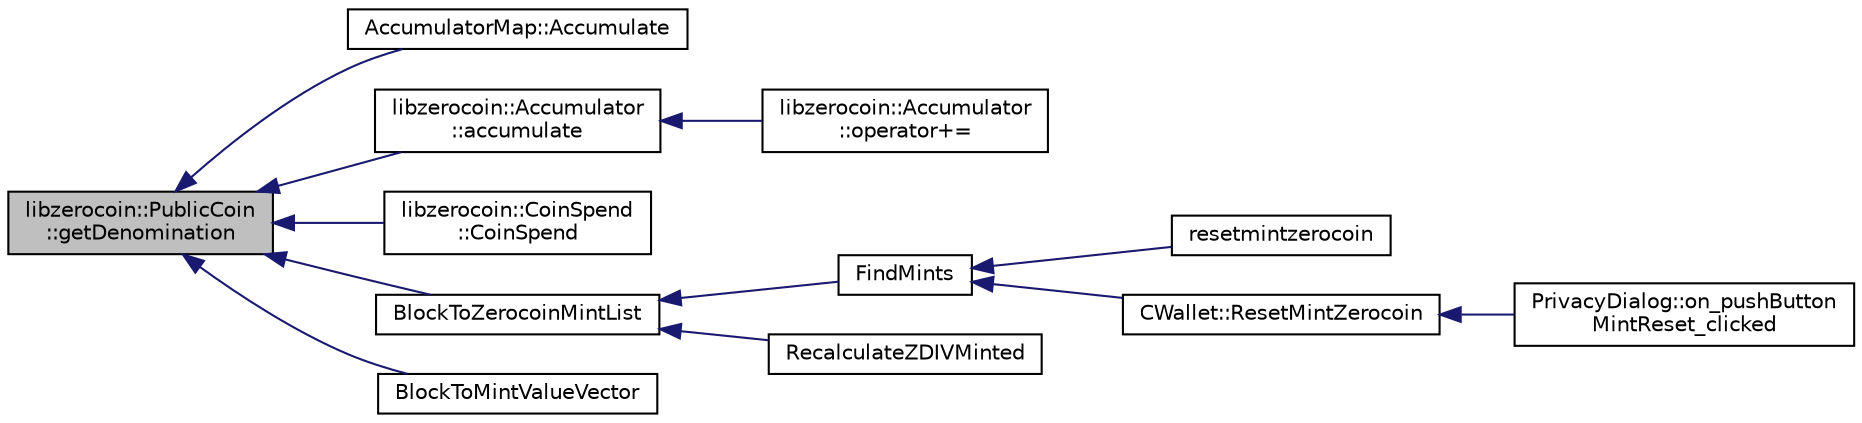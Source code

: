 digraph "libzerocoin::PublicCoin::getDenomination"
{
  edge [fontname="Helvetica",fontsize="10",labelfontname="Helvetica",labelfontsize="10"];
  node [fontname="Helvetica",fontsize="10",shape=record];
  rankdir="LR";
  Node7 [label="libzerocoin::PublicCoin\l::getDenomination",height=0.2,width=0.4,color="black", fillcolor="grey75", style="filled", fontcolor="black"];
  Node7 -> Node8 [dir="back",color="midnightblue",fontsize="10",style="solid",fontname="Helvetica"];
  Node8 [label="AccumulatorMap::Accumulate",height=0.2,width=0.4,color="black", fillcolor="white", style="filled",URL="$class_accumulator_map.html#a4367ebb7451f2140eaf7c38de1d07f94"];
  Node7 -> Node9 [dir="back",color="midnightblue",fontsize="10",style="solid",fontname="Helvetica"];
  Node9 [label="libzerocoin::Accumulator\l::accumulate",height=0.2,width=0.4,color="black", fillcolor="white", style="filled",URL="$classlibzerocoin_1_1_accumulator.html#aa58ff4676bd84dea150ae40abd489024",tooltip="Accumulate a coin into the accumulator. "];
  Node9 -> Node10 [dir="back",color="midnightblue",fontsize="10",style="solid",fontname="Helvetica"];
  Node10 [label="libzerocoin::Accumulator\l::operator+=",height=0.2,width=0.4,color="black", fillcolor="white", style="filled",URL="$classlibzerocoin_1_1_accumulator.html#a03bec513778240e9ddfcd2103524fd33",tooltip="Used to set the accumulator value. "];
  Node7 -> Node11 [dir="back",color="midnightblue",fontsize="10",style="solid",fontname="Helvetica"];
  Node11 [label="libzerocoin::CoinSpend\l::CoinSpend",height=0.2,width=0.4,color="black", fillcolor="white", style="filled",URL="$classlibzerocoin_1_1_coin_spend.html#ab26a001c08285be91ca2bf1d310d3cd6",tooltip="Generates a proof spending a zerocoin. "];
  Node7 -> Node12 [dir="back",color="midnightblue",fontsize="10",style="solid",fontname="Helvetica"];
  Node12 [label="BlockToZerocoinMintList",height=0.2,width=0.4,color="black", fillcolor="white", style="filled",URL="$main_8h.html#ac317d8f586a4d15e3a7e91debf18b646"];
  Node12 -> Node13 [dir="back",color="midnightblue",fontsize="10",style="solid",fontname="Helvetica"];
  Node13 [label="FindMints",height=0.2,width=0.4,color="black", fillcolor="white", style="filled",URL="$main_8h.html#a5bdf923beb5f3417fd033c28216b6acb"];
  Node13 -> Node14 [dir="back",color="midnightblue",fontsize="10",style="solid",fontname="Helvetica"];
  Node14 [label="resetmintzerocoin",height=0.2,width=0.4,color="black", fillcolor="white", style="filled",URL="$rpcwallet_8cpp.html#a9336d9bdaa3e1ebb98fb2cc6fdef1d9b"];
  Node13 -> Node15 [dir="back",color="midnightblue",fontsize="10",style="solid",fontname="Helvetica"];
  Node15 [label="CWallet::ResetMintZerocoin",height=0.2,width=0.4,color="black", fillcolor="white", style="filled",URL="$class_c_wallet.html#a48b81fb27683fe4693a7385909dcd391"];
  Node15 -> Node16 [dir="back",color="midnightblue",fontsize="10",style="solid",fontname="Helvetica"];
  Node16 [label="PrivacyDialog::on_pushButton\lMintReset_clicked",height=0.2,width=0.4,color="black", fillcolor="white", style="filled",URL="$class_privacy_dialog.html#a1a50924516087ce5810b2b2831567a31"];
  Node12 -> Node17 [dir="back",color="midnightblue",fontsize="10",style="solid",fontname="Helvetica"];
  Node17 [label="RecalculateZDIVMinted",height=0.2,width=0.4,color="black", fillcolor="white", style="filled",URL="$main_8h.html#a4143f85b263bcd3fc3915dbc19009495"];
  Node7 -> Node18 [dir="back",color="midnightblue",fontsize="10",style="solid",fontname="Helvetica"];
  Node18 [label="BlockToMintValueVector",height=0.2,width=0.4,color="black", fillcolor="white", style="filled",URL="$main_8h.html#a9a05ff47060060936db4e35eed620d3f"];
}
